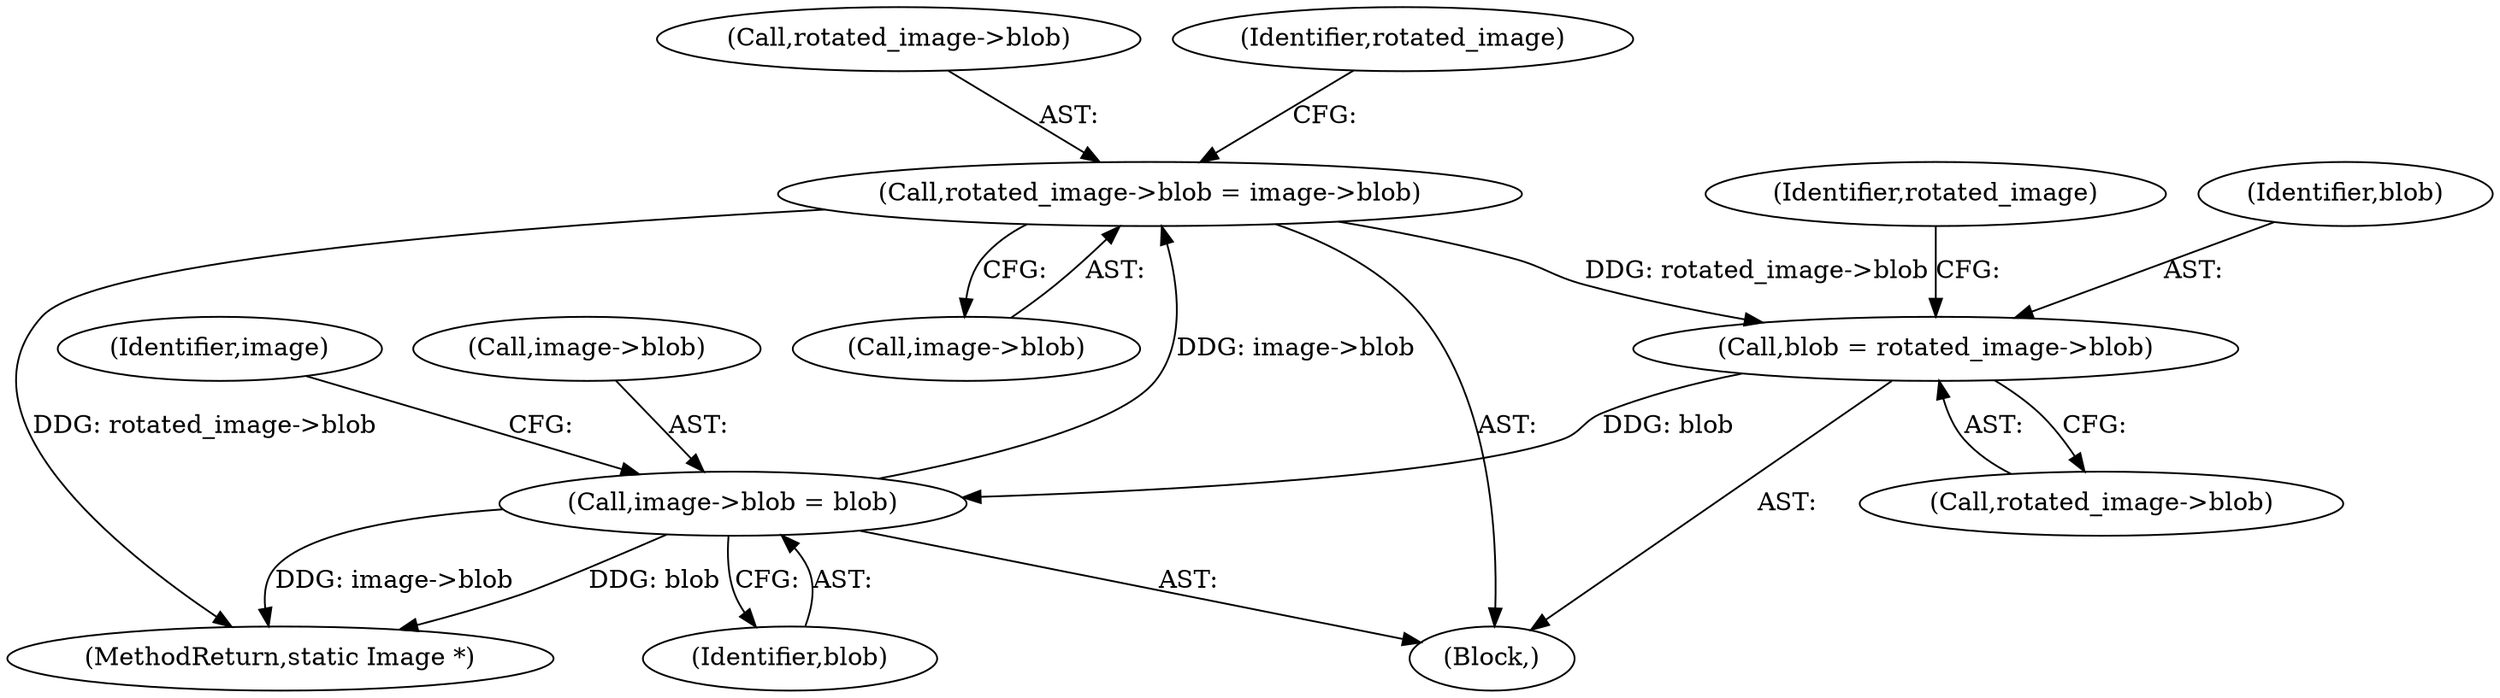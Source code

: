 digraph "0_ImageMagick_437a35e57db5ec078f4a3ccbf71f941276e88430@pointer" {
"1001549" [label="(Call,rotated_image->blob = image->blob)"];
"1001563" [label="(Call,image->blob = blob)"];
"1001544" [label="(Call,blob = rotated_image->blob)"];
"1001549" [label="(Call,rotated_image->blob = image->blob)"];
"1001544" [label="(Call,blob = rotated_image->blob)"];
"1001564" [label="(Call,image->blob)"];
"1001546" [label="(Call,rotated_image->blob)"];
"1001529" [label="(Block,)"];
"1001545" [label="(Identifier,blob)"];
"1001563" [label="(Call,image->blob = blob)"];
"1001549" [label="(Call,rotated_image->blob = image->blob)"];
"1001838" [label="(MethodReturn,static Image *)"];
"1001553" [label="(Call,image->blob)"];
"1001567" [label="(Identifier,blob)"];
"1001551" [label="(Identifier,rotated_image)"];
"1001550" [label="(Call,rotated_image->blob)"];
"1001570" [label="(Identifier,image)"];
"1001558" [label="(Identifier,rotated_image)"];
"1001549" -> "1001529"  [label="AST: "];
"1001549" -> "1001553"  [label="CFG: "];
"1001550" -> "1001549"  [label="AST: "];
"1001553" -> "1001549"  [label="AST: "];
"1001558" -> "1001549"  [label="CFG: "];
"1001549" -> "1001838"  [label="DDG: rotated_image->blob"];
"1001549" -> "1001544"  [label="DDG: rotated_image->blob"];
"1001563" -> "1001549"  [label="DDG: image->blob"];
"1001563" -> "1001529"  [label="AST: "];
"1001563" -> "1001567"  [label="CFG: "];
"1001564" -> "1001563"  [label="AST: "];
"1001567" -> "1001563"  [label="AST: "];
"1001570" -> "1001563"  [label="CFG: "];
"1001563" -> "1001838"  [label="DDG: blob"];
"1001563" -> "1001838"  [label="DDG: image->blob"];
"1001544" -> "1001563"  [label="DDG: blob"];
"1001544" -> "1001529"  [label="AST: "];
"1001544" -> "1001546"  [label="CFG: "];
"1001545" -> "1001544"  [label="AST: "];
"1001546" -> "1001544"  [label="AST: "];
"1001551" -> "1001544"  [label="CFG: "];
}

